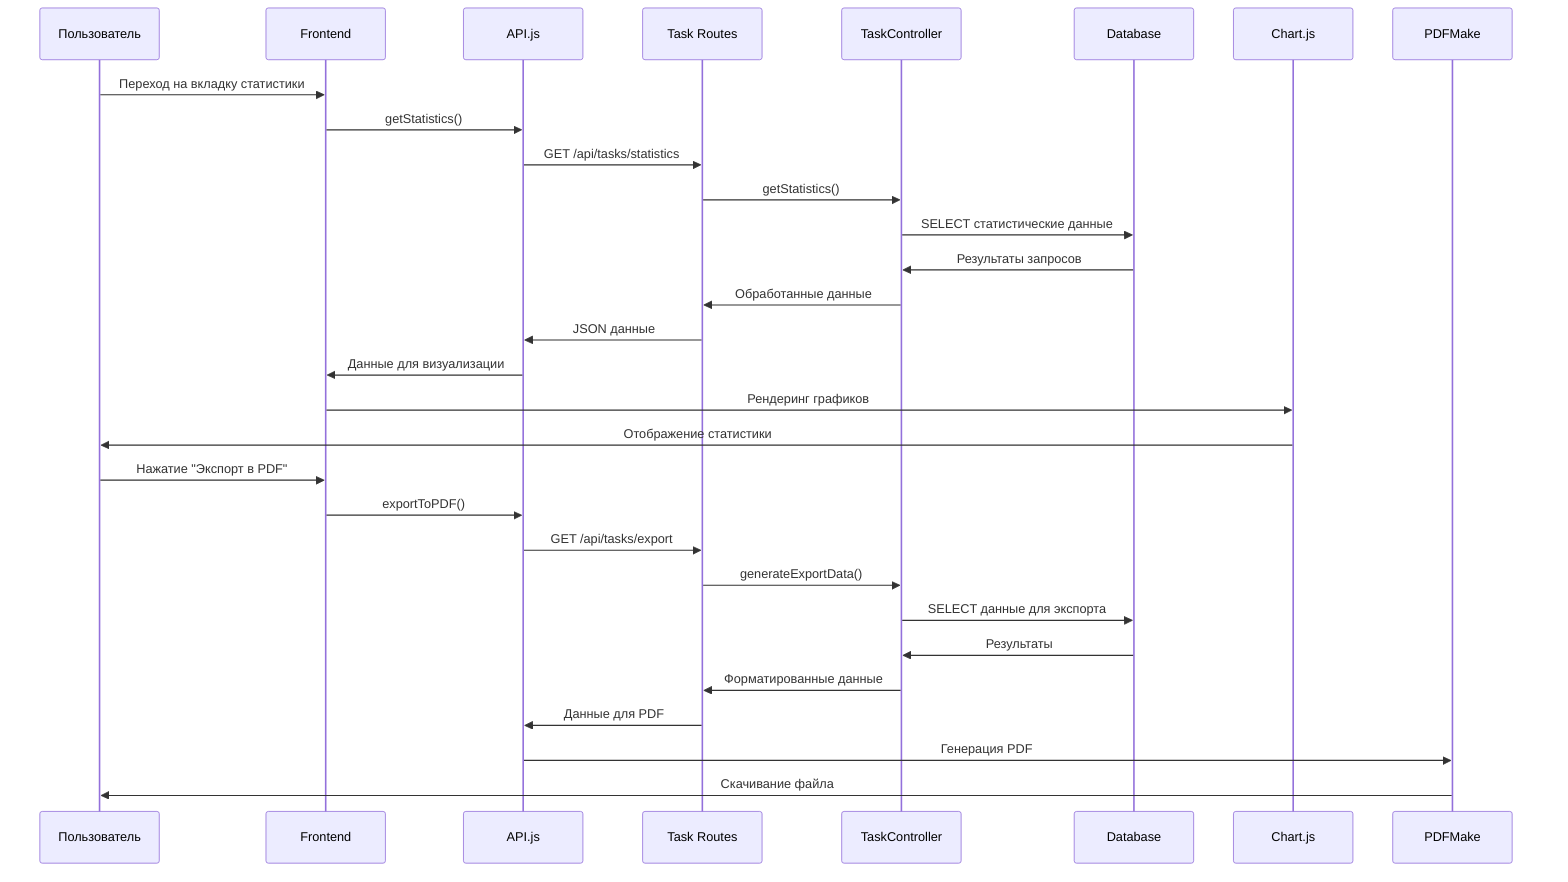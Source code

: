 sequenceDiagram
    participant U as Пользователь
    participant F as Frontend
    participant API as API.js
    participant TR as Task Routes
    participant TC as TaskController
    participant DB as Database
    participant CH as Chart.js
    participant PDF as PDFMake

    %% Загрузка статистики
    U->>F: Переход на вкладку статистики
    F->>API: getStatistics()
    API->>TR: GET /api/tasks/statistics
    TR->>TC: getStatistics()
    TC->>DB: SELECT статистические данные
    DB->>TC: Результаты запросов
    TC->>TR: Обработанные данные
    TR->>API: JSON данные
    API->>F: Данные для визуализации
    F->>CH: Рендеринг графиков
    CH->>U: Отображение статистики

    %% Экспорт в PDF
    U->>F: Нажатие "Экспорт в PDF"
    F->>API: exportToPDF()
    API->>TR: GET /api/tasks/export
    TR->>TC: generateExportData()
    TC->>DB: SELECT данные для экспорта
    DB->>TC: Результаты
    TC->>TR: Форматированные данные
    TR->>API: Данные для PDF
    API->>PDF: Генерация PDF
    PDF->>U: Скачивание файла